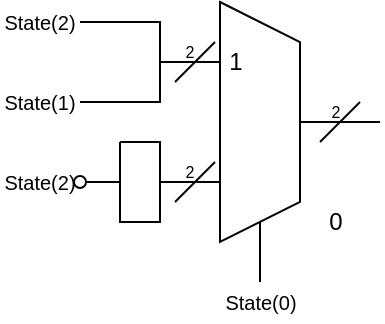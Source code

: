 <mxfile version="24.7.17">
  <diagram name="Page-1" id="LWOFWfnpxC4VILX40IXY">
    <mxGraphModel dx="378" dy="223" grid="1" gridSize="10" guides="1" tooltips="1" connect="1" arrows="1" fold="1" page="1" pageScale="1" pageWidth="850" pageHeight="1100" math="0" shadow="0">
      <root>
        <mxCell id="0" />
        <mxCell id="1" parent="0" />
        <mxCell id="NR-nkx7P1sxczl-uwj3u-21" style="edgeStyle=orthogonalEdgeStyle;rounded=0;orthogonalLoop=1;jettySize=auto;html=1;endArrow=none;endFill=0;" edge="1" parent="1" source="NR-nkx7P1sxczl-uwj3u-1">
          <mxGeometry relative="1" as="geometry">
            <mxPoint x="480" y="260" as="targetPoint" />
          </mxGeometry>
        </mxCell>
        <mxCell id="NR-nkx7P1sxczl-uwj3u-1" value="" style="shape=trapezoid;perimeter=trapezoidPerimeter;whiteSpace=wrap;html=1;fixedSize=1;rotation=90;" vertex="1" parent="1">
          <mxGeometry x="360" y="240" width="120" height="40" as="geometry" />
        </mxCell>
        <mxCell id="NR-nkx7P1sxczl-uwj3u-8" style="edgeStyle=orthogonalEdgeStyle;rounded=0;orthogonalLoop=1;jettySize=auto;html=1;entryX=0.25;entryY=1;entryDx=0;entryDy=0;endArrow=none;endFill=0;" edge="1" parent="1" source="NR-nkx7P1sxczl-uwj3u-4" target="NR-nkx7P1sxczl-uwj3u-1">
          <mxGeometry relative="1" as="geometry">
            <Array as="points">
              <mxPoint x="370" y="210" />
              <mxPoint x="370" y="230" />
            </Array>
          </mxGeometry>
        </mxCell>
        <mxCell id="NR-nkx7P1sxczl-uwj3u-4" value="State(2)" style="text;html=1;align=center;verticalAlign=middle;whiteSpace=wrap;rounded=0;fontSize=10;" vertex="1" parent="1">
          <mxGeometry x="290" y="200" width="40" height="20" as="geometry" />
        </mxCell>
        <mxCell id="NR-nkx7P1sxczl-uwj3u-9" style="edgeStyle=orthogonalEdgeStyle;rounded=0;orthogonalLoop=1;jettySize=auto;html=1;endArrow=none;endFill=0;" edge="1" parent="1" source="NR-nkx7P1sxczl-uwj3u-5">
          <mxGeometry relative="1" as="geometry">
            <mxPoint x="400" y="230" as="targetPoint" />
            <Array as="points">
              <mxPoint x="370" y="250" />
              <mxPoint x="370" y="230" />
            </Array>
          </mxGeometry>
        </mxCell>
        <mxCell id="NR-nkx7P1sxczl-uwj3u-5" value="State(1)" style="text;html=1;align=center;verticalAlign=middle;whiteSpace=wrap;rounded=0;fontSize=10;" vertex="1" parent="1">
          <mxGeometry x="290" y="240" width="40" height="20" as="geometry" />
        </mxCell>
        <mxCell id="NR-nkx7P1sxczl-uwj3u-6" value="State(2)" style="text;html=1;align=center;verticalAlign=middle;whiteSpace=wrap;rounded=0;fontSize=10;" vertex="1" parent="1">
          <mxGeometry x="290" y="280" width="40" height="20" as="geometry" />
        </mxCell>
        <mxCell id="NR-nkx7P1sxczl-uwj3u-12" style="edgeStyle=orthogonalEdgeStyle;rounded=0;orthogonalLoop=1;jettySize=auto;html=1;entryX=1;entryY=0.5;entryDx=0;entryDy=0;endArrow=none;endFill=0;" edge="1" parent="1" source="NR-nkx7P1sxczl-uwj3u-7" target="NR-nkx7P1sxczl-uwj3u-1">
          <mxGeometry relative="1" as="geometry" />
        </mxCell>
        <mxCell id="NR-nkx7P1sxczl-uwj3u-7" value="State(0)" style="text;html=1;align=center;verticalAlign=middle;whiteSpace=wrap;rounded=0;fontSize=10;" vertex="1" parent="1">
          <mxGeometry x="397.5" y="340" width="45" height="20" as="geometry" />
        </mxCell>
        <mxCell id="NR-nkx7P1sxczl-uwj3u-13" value="" style="endArrow=none;html=1;rounded=0;" edge="1" parent="1">
          <mxGeometry width="50" height="50" relative="1" as="geometry">
            <mxPoint x="377.5" y="240" as="sourcePoint" />
            <mxPoint x="397.5" y="220" as="targetPoint" />
          </mxGeometry>
        </mxCell>
        <mxCell id="NR-nkx7P1sxczl-uwj3u-18" value="" style="endArrow=none;html=1;rounded=0;" edge="1" parent="1">
          <mxGeometry width="50" height="50" relative="1" as="geometry">
            <mxPoint x="377.5" y="300" as="sourcePoint" />
            <mxPoint x="397.5" y="280" as="targetPoint" />
          </mxGeometry>
        </mxCell>
        <mxCell id="NR-nkx7P1sxczl-uwj3u-19" value="2" style="text;html=1;align=center;verticalAlign=middle;whiteSpace=wrap;rounded=0;fontSize=8;" vertex="1" parent="1">
          <mxGeometry x="380" y="280" width="10" height="10" as="geometry" />
        </mxCell>
        <mxCell id="NR-nkx7P1sxczl-uwj3u-20" value="2" style="text;html=1;align=center;verticalAlign=middle;whiteSpace=wrap;rounded=0;fontSize=8;" vertex="1" parent="1">
          <mxGeometry x="380" y="220" width="10" height="10" as="geometry" />
        </mxCell>
        <mxCell id="NR-nkx7P1sxczl-uwj3u-22" value="" style="endArrow=none;html=1;rounded=0;" edge="1" parent="1">
          <mxGeometry width="50" height="50" relative="1" as="geometry">
            <mxPoint x="450" y="270" as="sourcePoint" />
            <mxPoint x="470" y="250" as="targetPoint" />
          </mxGeometry>
        </mxCell>
        <mxCell id="NR-nkx7P1sxczl-uwj3u-23" value="2" style="text;html=1;align=center;verticalAlign=middle;whiteSpace=wrap;rounded=0;fontSize=8;" vertex="1" parent="1">
          <mxGeometry x="452.5" y="250" width="10" height="10" as="geometry" />
        </mxCell>
        <mxCell id="NR-nkx7P1sxczl-uwj3u-25" value="1" style="text;html=1;align=center;verticalAlign=middle;whiteSpace=wrap;rounded=0;" vertex="1" parent="1">
          <mxGeometry x="397.5" y="220" width="20" height="20" as="geometry" />
        </mxCell>
        <mxCell id="NR-nkx7P1sxczl-uwj3u-26" value="0" style="text;html=1;align=center;verticalAlign=middle;whiteSpace=wrap;rounded=0;" vertex="1" parent="1">
          <mxGeometry x="447.5" y="300" width="20" height="20" as="geometry" />
        </mxCell>
        <mxCell id="NR-nkx7P1sxczl-uwj3u-30" value="" style="endArrow=none;html=1;rounded=0;entryX=0.75;entryY=1;entryDx=0;entryDy=0;startArrow=oval;startFill=0;" edge="1" parent="1" target="NR-nkx7P1sxczl-uwj3u-1">
          <mxGeometry width="50" height="50" relative="1" as="geometry">
            <mxPoint x="330" y="290" as="sourcePoint" />
            <mxPoint x="390" y="300" as="targetPoint" />
            <Array as="points">
              <mxPoint x="350" y="290" />
              <mxPoint x="350" y="270" />
              <mxPoint x="350" y="310" />
              <mxPoint x="370" y="310" />
              <mxPoint x="370" y="300" />
              <mxPoint x="370" y="290" />
            </Array>
          </mxGeometry>
        </mxCell>
        <mxCell id="NR-nkx7P1sxczl-uwj3u-33" value="" style="endArrow=none;html=1;rounded=0;" edge="1" parent="1">
          <mxGeometry width="50" height="50" relative="1" as="geometry">
            <mxPoint x="350" y="270" as="sourcePoint" />
            <mxPoint x="400" y="290" as="targetPoint" />
            <Array as="points">
              <mxPoint x="360" y="270" />
              <mxPoint x="370" y="270" />
              <mxPoint x="370" y="290" />
            </Array>
          </mxGeometry>
        </mxCell>
      </root>
    </mxGraphModel>
  </diagram>
</mxfile>
